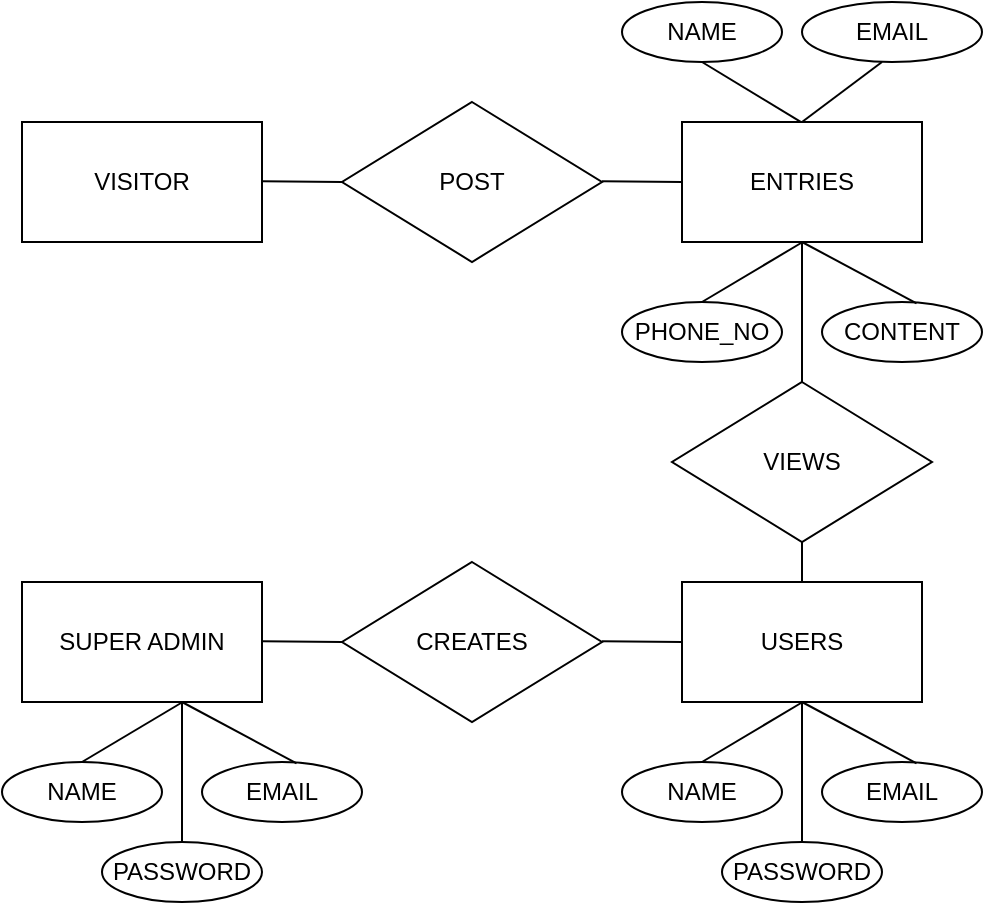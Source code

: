<mxfile version="14.5.1" type="github">
  <diagram id="R2lEEEUBdFMjLlhIrx00" name="Page-1">
    <mxGraphModel dx="1772" dy="573" grid="1" gridSize="10" guides="1" tooltips="1" connect="1" arrows="1" fold="1" page="1" pageScale="1" pageWidth="850" pageHeight="1100" math="0" shadow="0" extFonts="Permanent Marker^https://fonts.googleapis.com/css?family=Permanent+Marker">
      <root>
        <mxCell id="0" />
        <mxCell id="1" parent="0" />
        <mxCell id="LJhHwREd3p5r8z2Calfl-1" value="VISITOR" style="rounded=0;whiteSpace=wrap;html=1;" vertex="1" parent="1">
          <mxGeometry x="-60" y="80" width="120" height="60" as="geometry" />
        </mxCell>
        <mxCell id="LJhHwREd3p5r8z2Calfl-2" value="" style="rhombus;whiteSpace=wrap;html=1;" vertex="1" parent="1">
          <mxGeometry x="100" y="70" width="130" height="80" as="geometry" />
        </mxCell>
        <mxCell id="LJhHwREd3p5r8z2Calfl-3" value="ENTRIES" style="rounded=0;whiteSpace=wrap;html=1;" vertex="1" parent="1">
          <mxGeometry x="270" y="80" width="120" height="60" as="geometry" />
        </mxCell>
        <mxCell id="LJhHwREd3p5r8z2Calfl-12" value="" style="endArrow=none;html=1;entryX=0;entryY=0.5;entryDx=0;entryDy=0;" edge="1" parent="1" target="LJhHwREd3p5r8z2Calfl-2">
          <mxGeometry width="50" height="50" relative="1" as="geometry">
            <mxPoint x="60" y="109.66" as="sourcePoint" />
            <mxPoint x="130" y="109.66" as="targetPoint" />
          </mxGeometry>
        </mxCell>
        <mxCell id="LJhHwREd3p5r8z2Calfl-13" value="" style="endArrow=none;html=1;entryX=0;entryY=0.5;entryDx=0;entryDy=0;" edge="1" parent="1">
          <mxGeometry width="50" height="50" relative="1" as="geometry">
            <mxPoint x="230" y="109.66" as="sourcePoint" />
            <mxPoint x="270" y="110" as="targetPoint" />
          </mxGeometry>
        </mxCell>
        <mxCell id="LJhHwREd3p5r8z2Calfl-14" value="POST" style="text;html=1;strokeColor=none;fillColor=none;align=center;verticalAlign=middle;whiteSpace=wrap;rounded=0;" vertex="1" parent="1">
          <mxGeometry x="145" y="100" width="40" height="20" as="geometry" />
        </mxCell>
        <mxCell id="LJhHwREd3p5r8z2Calfl-15" value="NAME" style="ellipse;whiteSpace=wrap;html=1;" vertex="1" parent="1">
          <mxGeometry x="240" y="20" width="80" height="30" as="geometry" />
        </mxCell>
        <mxCell id="LJhHwREd3p5r8z2Calfl-16" value="EMAIL" style="ellipse;whiteSpace=wrap;html=1;" vertex="1" parent="1">
          <mxGeometry x="330" y="20" width="90" height="30" as="geometry" />
        </mxCell>
        <mxCell id="LJhHwREd3p5r8z2Calfl-17" value="PHONE_NO" style="ellipse;whiteSpace=wrap;html=1;" vertex="1" parent="1">
          <mxGeometry x="240" y="170" width="80" height="30" as="geometry" />
        </mxCell>
        <mxCell id="LJhHwREd3p5r8z2Calfl-20" value="" style="endArrow=none;html=1;" edge="1" parent="1">
          <mxGeometry width="50" height="50" relative="1" as="geometry">
            <mxPoint x="330" y="80" as="sourcePoint" />
            <mxPoint x="370" y="50" as="targetPoint" />
          </mxGeometry>
        </mxCell>
        <mxCell id="LJhHwREd3p5r8z2Calfl-21" value="" style="endArrow=none;html=1;exitX=0.578;exitY=-0.001;exitDx=0;exitDy=0;exitPerimeter=0;" edge="1" parent="1">
          <mxGeometry width="50" height="50" relative="1" as="geometry">
            <mxPoint x="329.36" y="79.94" as="sourcePoint" />
            <mxPoint x="280" y="50" as="targetPoint" />
          </mxGeometry>
        </mxCell>
        <mxCell id="LJhHwREd3p5r8z2Calfl-22" value="" style="endArrow=none;html=1;entryX=0.503;entryY=1.08;entryDx=0;entryDy=0;entryPerimeter=0;exitX=0.5;exitY=0;exitDx=0;exitDy=0;" edge="1" parent="1" source="LJhHwREd3p5r8z2Calfl-17">
          <mxGeometry width="50" height="50" relative="1" as="geometry">
            <mxPoint x="290" y="165" as="sourcePoint" />
            <mxPoint x="330.36" y="140.0" as="targetPoint" />
          </mxGeometry>
        </mxCell>
        <mxCell id="LJhHwREd3p5r8z2Calfl-23" value="CONTENT" style="ellipse;whiteSpace=wrap;html=1;" vertex="1" parent="1">
          <mxGeometry x="340" y="170" width="80" height="30" as="geometry" />
        </mxCell>
        <mxCell id="LJhHwREd3p5r8z2Calfl-24" value="" style="endArrow=none;html=1;entryX=0.5;entryY=1;entryDx=0;entryDy=0;exitX=0.591;exitY=0.022;exitDx=0;exitDy=0;exitPerimeter=0;" edge="1" parent="1" source="LJhHwREd3p5r8z2Calfl-23" target="LJhHwREd3p5r8z2Calfl-3">
          <mxGeometry width="50" height="50" relative="1" as="geometry">
            <mxPoint x="385" y="167" as="sourcePoint" />
            <mxPoint x="340.36" y="150" as="targetPoint" />
            <Array as="points" />
          </mxGeometry>
        </mxCell>
        <mxCell id="LJhHwREd3p5r8z2Calfl-25" value="SUPER ADMIN" style="rounded=0;whiteSpace=wrap;html=1;" vertex="1" parent="1">
          <mxGeometry x="-60" y="310" width="120" height="60" as="geometry" />
        </mxCell>
        <mxCell id="LJhHwREd3p5r8z2Calfl-26" value="" style="rhombus;whiteSpace=wrap;html=1;" vertex="1" parent="1">
          <mxGeometry x="100" y="300" width="130" height="80" as="geometry" />
        </mxCell>
        <mxCell id="LJhHwREd3p5r8z2Calfl-27" value="USERS" style="rounded=0;whiteSpace=wrap;html=1;" vertex="1" parent="1">
          <mxGeometry x="270" y="310" width="120" height="60" as="geometry" />
        </mxCell>
        <mxCell id="LJhHwREd3p5r8z2Calfl-28" value="" style="endArrow=none;html=1;entryX=0;entryY=0.5;entryDx=0;entryDy=0;" edge="1" parent="1" target="LJhHwREd3p5r8z2Calfl-26">
          <mxGeometry width="50" height="50" relative="1" as="geometry">
            <mxPoint x="60.0" y="339.66" as="sourcePoint" />
            <mxPoint x="130" y="339.66" as="targetPoint" />
          </mxGeometry>
        </mxCell>
        <mxCell id="LJhHwREd3p5r8z2Calfl-29" value="" style="endArrow=none;html=1;entryX=0;entryY=0.5;entryDx=0;entryDy=0;" edge="1" parent="1">
          <mxGeometry width="50" height="50" relative="1" as="geometry">
            <mxPoint x="230.0" y="339.66" as="sourcePoint" />
            <mxPoint x="270.0" y="340" as="targetPoint" />
          </mxGeometry>
        </mxCell>
        <mxCell id="LJhHwREd3p5r8z2Calfl-30" value="CREATES" style="text;html=1;strokeColor=none;fillColor=none;align=center;verticalAlign=middle;whiteSpace=wrap;rounded=0;" vertex="1" parent="1">
          <mxGeometry x="145" y="330" width="40" height="20" as="geometry" />
        </mxCell>
        <mxCell id="LJhHwREd3p5r8z2Calfl-33" value="NAME" style="ellipse;whiteSpace=wrap;html=1;" vertex="1" parent="1">
          <mxGeometry x="240" y="400" width="80" height="30" as="geometry" />
        </mxCell>
        <mxCell id="LJhHwREd3p5r8z2Calfl-36" value="" style="endArrow=none;html=1;entryX=0.503;entryY=1.08;entryDx=0;entryDy=0;entryPerimeter=0;exitX=0.5;exitY=0;exitDx=0;exitDy=0;" edge="1" parent="1" source="LJhHwREd3p5r8z2Calfl-33">
          <mxGeometry width="50" height="50" relative="1" as="geometry">
            <mxPoint x="290" y="395" as="sourcePoint" />
            <mxPoint x="330.36" y="370" as="targetPoint" />
          </mxGeometry>
        </mxCell>
        <mxCell id="LJhHwREd3p5r8z2Calfl-37" value="EMAIL" style="ellipse;whiteSpace=wrap;html=1;" vertex="1" parent="1">
          <mxGeometry x="340" y="400" width="80" height="30" as="geometry" />
        </mxCell>
        <mxCell id="LJhHwREd3p5r8z2Calfl-38" value="" style="endArrow=none;html=1;entryX=0.5;entryY=1;entryDx=0;entryDy=0;exitX=0.591;exitY=0.022;exitDx=0;exitDy=0;exitPerimeter=0;" edge="1" parent="1" source="LJhHwREd3p5r8z2Calfl-37" target="LJhHwREd3p5r8z2Calfl-27">
          <mxGeometry width="50" height="50" relative="1" as="geometry">
            <mxPoint x="385" y="397" as="sourcePoint" />
            <mxPoint x="340.36" y="380" as="targetPoint" />
            <Array as="points" />
          </mxGeometry>
        </mxCell>
        <mxCell id="LJhHwREd3p5r8z2Calfl-39" value="PASSWORD" style="ellipse;whiteSpace=wrap;html=1;" vertex="1" parent="1">
          <mxGeometry x="290" y="440" width="80" height="30" as="geometry" />
        </mxCell>
        <mxCell id="LJhHwREd3p5r8z2Calfl-40" value="" style="endArrow=none;html=1;" edge="1" parent="1">
          <mxGeometry width="50" height="50" relative="1" as="geometry">
            <mxPoint x="330" y="440" as="sourcePoint" />
            <mxPoint x="330" y="370" as="targetPoint" />
          </mxGeometry>
        </mxCell>
        <mxCell id="LJhHwREd3p5r8z2Calfl-41" value="VIEWS" style="rhombus;whiteSpace=wrap;html=1;" vertex="1" parent="1">
          <mxGeometry x="265" y="210" width="130" height="80" as="geometry" />
        </mxCell>
        <mxCell id="LJhHwREd3p5r8z2Calfl-42" value="" style="endArrow=none;html=1;" edge="1" parent="1">
          <mxGeometry width="50" height="50" relative="1" as="geometry">
            <mxPoint x="330" y="210" as="sourcePoint" />
            <mxPoint x="330" y="140" as="targetPoint" />
          </mxGeometry>
        </mxCell>
        <mxCell id="LJhHwREd3p5r8z2Calfl-43" value="" style="endArrow=none;html=1;" edge="1" parent="1">
          <mxGeometry width="50" height="50" relative="1" as="geometry">
            <mxPoint x="330" y="310" as="sourcePoint" />
            <mxPoint x="330" y="290" as="targetPoint" />
          </mxGeometry>
        </mxCell>
        <mxCell id="LJhHwREd3p5r8z2Calfl-45" value="NAME" style="ellipse;whiteSpace=wrap;html=1;" vertex="1" parent="1">
          <mxGeometry x="-70" y="400" width="80" height="30" as="geometry" />
        </mxCell>
        <mxCell id="LJhHwREd3p5r8z2Calfl-46" value="" style="endArrow=none;html=1;entryX=0.503;entryY=1.08;entryDx=0;entryDy=0;entryPerimeter=0;exitX=0.5;exitY=0;exitDx=0;exitDy=0;" edge="1" parent="1" source="LJhHwREd3p5r8z2Calfl-45">
          <mxGeometry width="50" height="50" relative="1" as="geometry">
            <mxPoint x="-20" y="395" as="sourcePoint" />
            <mxPoint x="20.36" y="370" as="targetPoint" />
          </mxGeometry>
        </mxCell>
        <mxCell id="LJhHwREd3p5r8z2Calfl-47" value="EMAIL" style="ellipse;whiteSpace=wrap;html=1;" vertex="1" parent="1">
          <mxGeometry x="30" y="400" width="80" height="30" as="geometry" />
        </mxCell>
        <mxCell id="LJhHwREd3p5r8z2Calfl-48" value="" style="endArrow=none;html=1;entryX=0.5;entryY=1;entryDx=0;entryDy=0;exitX=0.591;exitY=0.022;exitDx=0;exitDy=0;exitPerimeter=0;" edge="1" parent="1" source="LJhHwREd3p5r8z2Calfl-47">
          <mxGeometry width="50" height="50" relative="1" as="geometry">
            <mxPoint x="75" y="397" as="sourcePoint" />
            <mxPoint x="20" y="370" as="targetPoint" />
            <Array as="points" />
          </mxGeometry>
        </mxCell>
        <mxCell id="LJhHwREd3p5r8z2Calfl-49" value="PASSWORD" style="ellipse;whiteSpace=wrap;html=1;" vertex="1" parent="1">
          <mxGeometry x="-20" y="440" width="80" height="30" as="geometry" />
        </mxCell>
        <mxCell id="LJhHwREd3p5r8z2Calfl-50" value="" style="endArrow=none;html=1;" edge="1" parent="1">
          <mxGeometry width="50" height="50" relative="1" as="geometry">
            <mxPoint x="20" y="440" as="sourcePoint" />
            <mxPoint x="20" y="370" as="targetPoint" />
          </mxGeometry>
        </mxCell>
      </root>
    </mxGraphModel>
  </diagram>
</mxfile>
